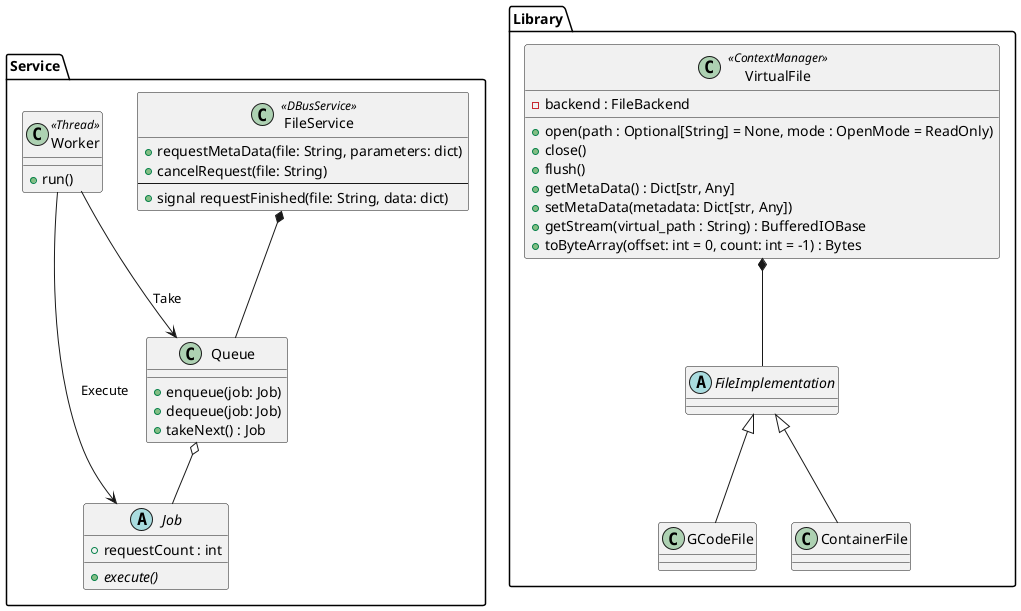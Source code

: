 @startuml

package Service {
    class FileService << DBusService >> {
        +requestMetaData(file: String, parameters: dict)
        +cancelRequest(file: String)
        ---
        +signal requestFinished(file: String, data: dict)
    }

    class Queue {
        +enqueue(job: Job)
        +dequeue(job: Job)
        +takeNext() : Job
    }

    class Worker << Thread >> {
        +run()
    }

    abstract class Job {
        {abstract} +execute()
        +requestCount : int
    }

    FileService *-- Queue

    Queue o-- Job

    Worker --> Queue : Take
    Worker --> Job : Execute
}

package Library {

    class VirtualFile << ContextManager >> {
        +open(path : Optional[String] = None, mode : OpenMode = ReadOnly)
        +close()
        +flush()
        +getMetaData() : Dict[str, Any]
        +setMetaData(metadata: Dict[str, Any])
        +getStream(virtual_path : String) : BufferedIOBase
        +toByteArray(offset: int = 0, count: int = -1) : Bytes

        -backend : FileBackend
    }

    abstract class FileImplementation {
    }

    VirtualFile *-- FileImplementation

    FileImplementation <|-- GCodeFile
    FileImplementation <|-- ContainerFile
}

@enduml
